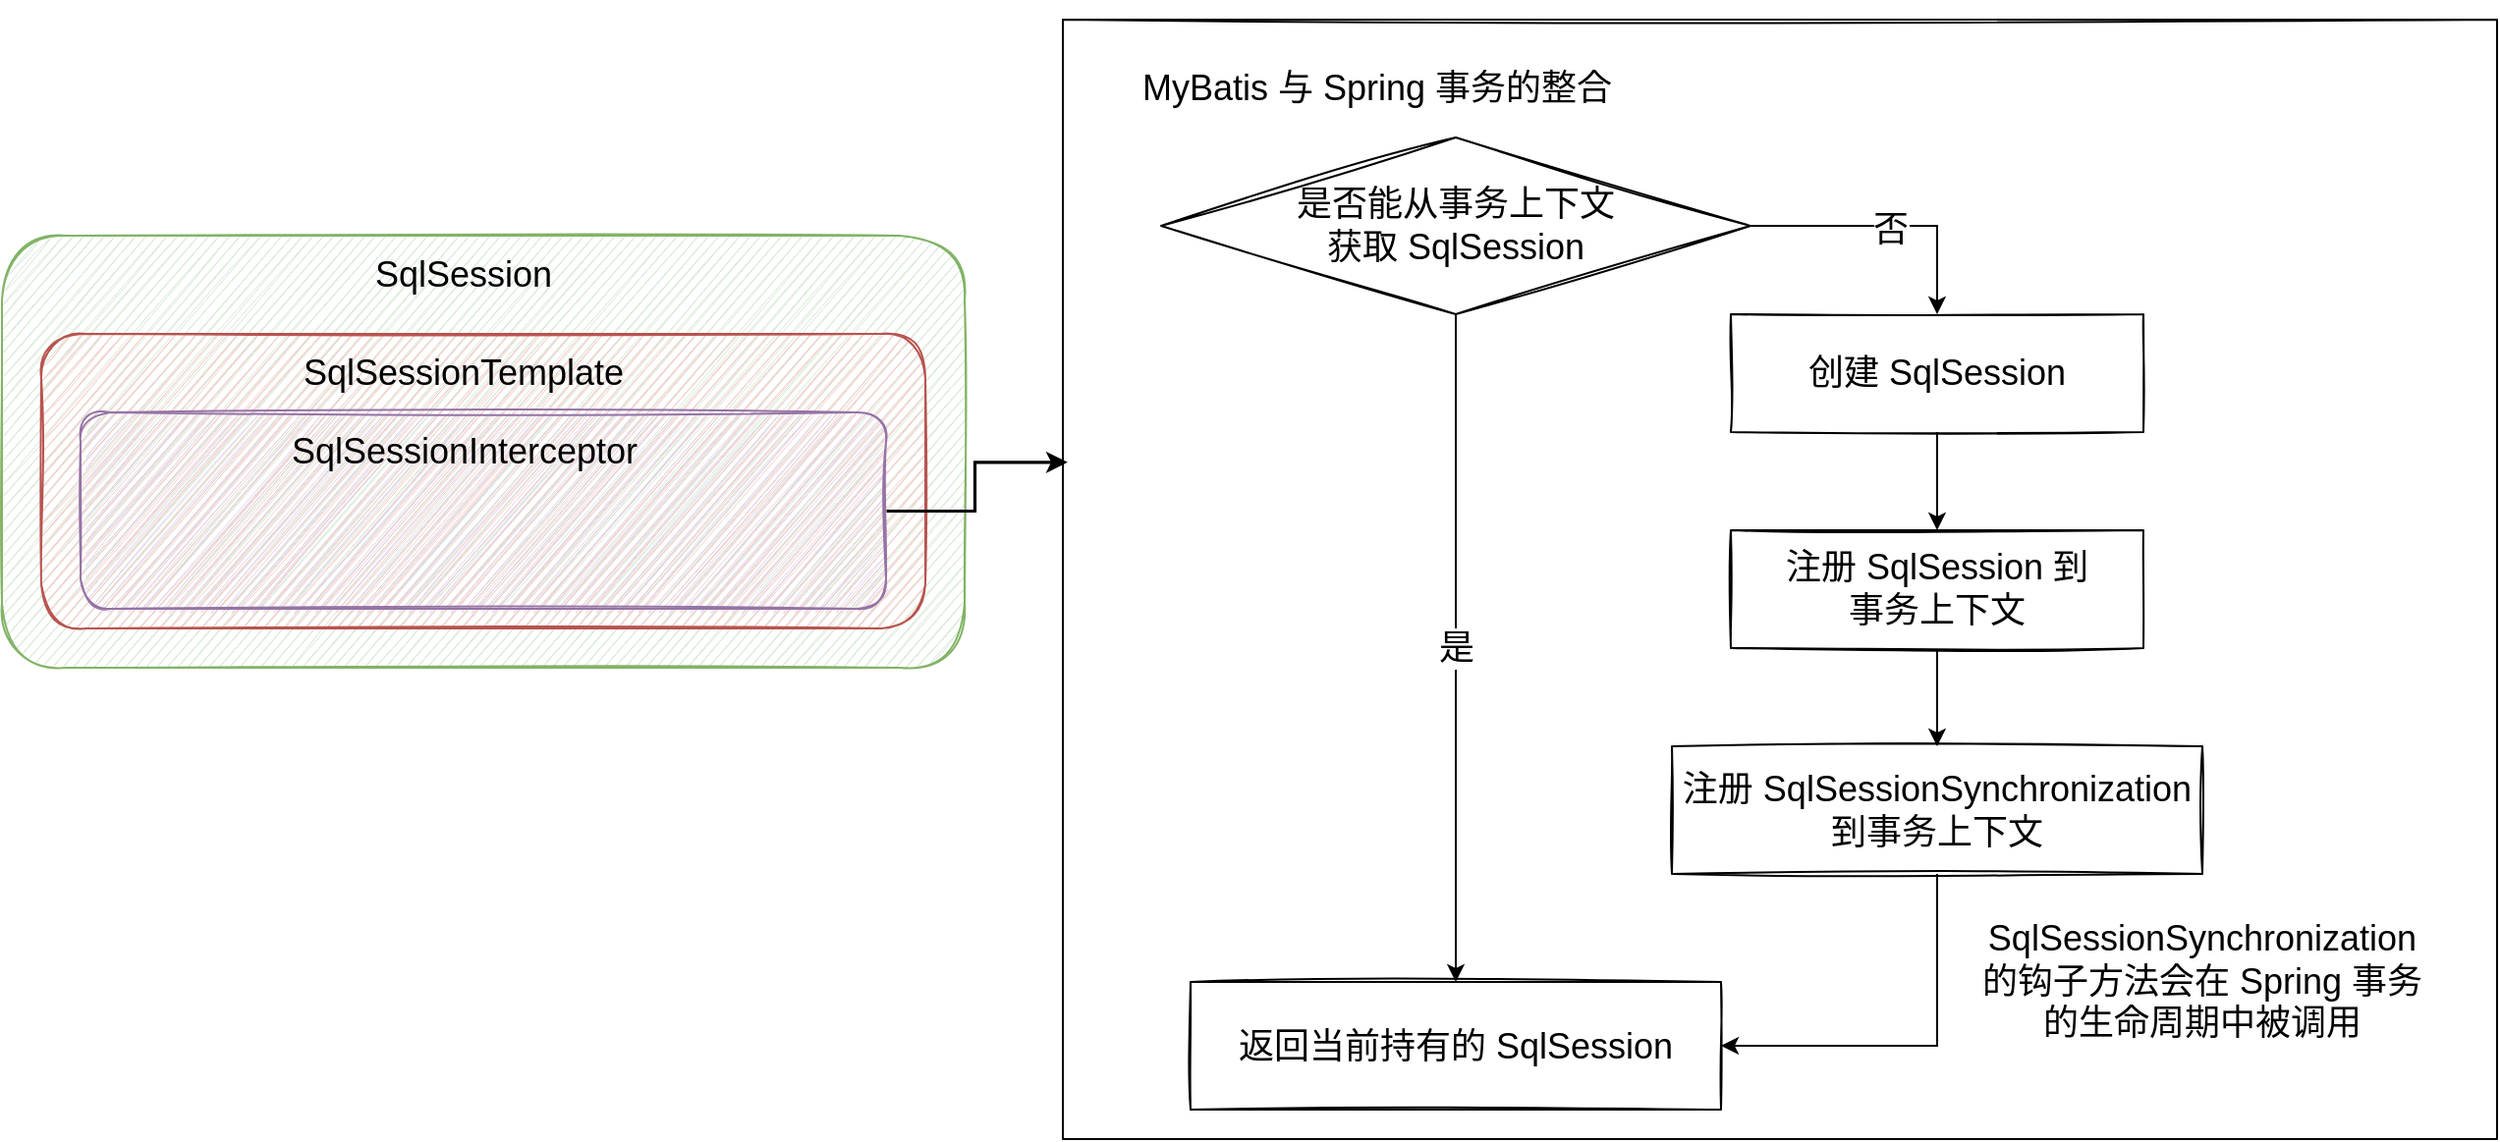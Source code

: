 <mxfile version="20.2.3" type="device"><diagram id="Hr0I6TSfskL5vVdGci4b" name="第 1 页"><mxGraphModel dx="1102" dy="698" grid="1" gridSize="10" guides="1" tooltips="1" connect="1" arrows="1" fold="1" page="1" pageScale="1" pageWidth="827" pageHeight="1169" math="0" shadow="0"><root><mxCell id="0"/><mxCell id="1" parent="0"/><mxCell id="ztfzf51PuVS20I2bFu7H-3" value="" style="rounded=1;whiteSpace=wrap;html=1;fontSize=18;fillColor=#d5e8d4;strokeColor=#82b366;sketch=1;" vertex="1" parent="1"><mxGeometry x="50" y="150" width="490" height="220" as="geometry"/></mxCell><mxCell id="ztfzf51PuVS20I2bFu7H-4" value="SqlSession" style="text;html=1;strokeColor=none;fillColor=none;align=center;verticalAlign=middle;whiteSpace=wrap;rounded=0;fontSize=18;" vertex="1" parent="1"><mxGeometry x="235" y="150" width="100" height="40" as="geometry"/></mxCell><mxCell id="ztfzf51PuVS20I2bFu7H-5" value="" style="rounded=1;whiteSpace=wrap;html=1;fontSize=18;fillColor=#f8cecc;strokeColor=#b85450;sketch=1;" vertex="1" parent="1"><mxGeometry x="70" y="200" width="450" height="150" as="geometry"/></mxCell><mxCell id="ztfzf51PuVS20I2bFu7H-6" value="SqlSessionTemplate" style="text;html=1;strokeColor=none;fillColor=none;align=center;verticalAlign=middle;whiteSpace=wrap;rounded=0;fontSize=18;" vertex="1" parent="1"><mxGeometry x="200" y="200" width="170" height="40" as="geometry"/></mxCell><mxCell id="ztfzf51PuVS20I2bFu7H-26" style="edgeStyle=orthogonalEdgeStyle;rounded=0;orthogonalLoop=1;jettySize=auto;html=1;exitX=1;exitY=0.5;exitDx=0;exitDy=0;entryX=0.003;entryY=0.395;entryDx=0;entryDy=0;entryPerimeter=0;fontSize=18;strokeWidth=1.6;" edge="1" parent="1" source="ztfzf51PuVS20I2bFu7H-7" target="ztfzf51PuVS20I2bFu7H-24"><mxGeometry relative="1" as="geometry"/></mxCell><mxCell id="ztfzf51PuVS20I2bFu7H-7" value="" style="rounded=1;whiteSpace=wrap;html=1;fontSize=18;fillColor=#e1d5e7;strokeColor=#9673a6;sketch=1;" vertex="1" parent="1"><mxGeometry x="90" y="240" width="410" height="100" as="geometry"/></mxCell><mxCell id="ztfzf51PuVS20I2bFu7H-8" value="SqlSessionInterceptor" style="text;html=1;strokeColor=none;fillColor=none;align=center;verticalAlign=middle;whiteSpace=wrap;rounded=0;fontSize=18;" vertex="1" parent="1"><mxGeometry x="183.75" y="240" width="202.5" height="40" as="geometry"/></mxCell><mxCell id="ztfzf51PuVS20I2bFu7H-15" style="edgeStyle=orthogonalEdgeStyle;rounded=0;orthogonalLoop=1;jettySize=auto;html=1;exitX=1;exitY=0.5;exitDx=0;exitDy=0;entryX=0.5;entryY=0;entryDx=0;entryDy=0;fontSize=18;" edge="1" parent="1" source="ztfzf51PuVS20I2bFu7H-10" target="ztfzf51PuVS20I2bFu7H-11"><mxGeometry relative="1" as="geometry"/></mxCell><mxCell id="ztfzf51PuVS20I2bFu7H-17" value="否" style="edgeLabel;html=1;align=center;verticalAlign=middle;resizable=0;points=[];fontSize=18;" vertex="1" connectable="0" parent="ztfzf51PuVS20I2bFu7H-15"><mxGeometry x="0.017" y="-2" relative="1" as="geometry"><mxPoint as="offset"/></mxGeometry></mxCell><mxCell id="ztfzf51PuVS20I2bFu7H-19" value="是" style="edgeStyle=orthogonalEdgeStyle;rounded=0;orthogonalLoop=1;jettySize=auto;html=1;exitX=0.5;exitY=1;exitDx=0;exitDy=0;fontSize=18;" edge="1" parent="1" source="ztfzf51PuVS20I2bFu7H-10" target="ztfzf51PuVS20I2bFu7H-18"><mxGeometry relative="1" as="geometry"/></mxCell><mxCell id="ztfzf51PuVS20I2bFu7H-10" value="是否能从事务上下文&lt;br&gt;获取 SqlSession" style="rhombus;whiteSpace=wrap;html=1;sketch=1;fontSize=18;" vertex="1" parent="1"><mxGeometry x="640" y="100" width="300" height="90" as="geometry"/></mxCell><mxCell id="ztfzf51PuVS20I2bFu7H-14" style="edgeStyle=orthogonalEdgeStyle;rounded=0;orthogonalLoop=1;jettySize=auto;html=1;exitX=0.5;exitY=1;exitDx=0;exitDy=0;entryX=0.5;entryY=0;entryDx=0;entryDy=0;fontSize=18;" edge="1" parent="1" source="ztfzf51PuVS20I2bFu7H-11" target="ztfzf51PuVS20I2bFu7H-12"><mxGeometry relative="1" as="geometry"/></mxCell><mxCell id="ztfzf51PuVS20I2bFu7H-11" value="创建 SqlSession" style="rounded=0;whiteSpace=wrap;html=1;sketch=1;fontSize=18;" vertex="1" parent="1"><mxGeometry x="930" y="190" width="210" height="60" as="geometry"/></mxCell><mxCell id="ztfzf51PuVS20I2bFu7H-16" style="edgeStyle=orthogonalEdgeStyle;rounded=0;orthogonalLoop=1;jettySize=auto;html=1;exitX=0.5;exitY=1;exitDx=0;exitDy=0;fontSize=18;entryX=0.5;entryY=0;entryDx=0;entryDy=0;" edge="1" parent="1" source="ztfzf51PuVS20I2bFu7H-12" target="ztfzf51PuVS20I2bFu7H-13"><mxGeometry relative="1" as="geometry"><mxPoint x="1035" y="410" as="targetPoint"/></mxGeometry></mxCell><mxCell id="ztfzf51PuVS20I2bFu7H-12" value="注册 SqlSession 到&lt;br&gt;事务上下文" style="rounded=0;whiteSpace=wrap;html=1;sketch=1;fontSize=18;" vertex="1" parent="1"><mxGeometry x="930" y="300" width="210" height="60" as="geometry"/></mxCell><mxCell id="ztfzf51PuVS20I2bFu7H-22" style="edgeStyle=orthogonalEdgeStyle;rounded=0;orthogonalLoop=1;jettySize=auto;html=1;exitX=0.5;exitY=1;exitDx=0;exitDy=0;entryX=1;entryY=0.5;entryDx=0;entryDy=0;fontSize=18;" edge="1" parent="1" source="ztfzf51PuVS20I2bFu7H-13" target="ztfzf51PuVS20I2bFu7H-18"><mxGeometry relative="1" as="geometry"/></mxCell><mxCell id="ztfzf51PuVS20I2bFu7H-13" value="注册 SqlSessionSynchronization &lt;br&gt;到事务上下文" style="rounded=0;whiteSpace=wrap;html=1;sketch=1;fontSize=18;" vertex="1" parent="1"><mxGeometry x="900" y="410" width="270" height="65" as="geometry"/></mxCell><mxCell id="ztfzf51PuVS20I2bFu7H-18" value="返回当前持有的 SqlSession" style="rounded=0;whiteSpace=wrap;html=1;sketch=1;fontSize=18;" vertex="1" parent="1"><mxGeometry x="655" y="530" width="270" height="65" as="geometry"/></mxCell><mxCell id="ztfzf51PuVS20I2bFu7H-23" value="SqlSessionSynchronization&lt;br&gt;的钩子方法会在 Spring 事务的生命周期中被调用" style="text;html=1;strokeColor=none;fillColor=none;align=center;verticalAlign=middle;whiteSpace=wrap;rounded=0;sketch=1;fontSize=18;" vertex="1" parent="1"><mxGeometry x="1050" y="490" width="240" height="80" as="geometry"/></mxCell><mxCell id="ztfzf51PuVS20I2bFu7H-24" value="&lt;h1&gt;&lt;br&gt;&lt;/h1&gt;" style="text;html=1;strokeColor=default;fillColor=none;spacing=5;spacingTop=-20;whiteSpace=wrap;overflow=hidden;rounded=0;sketch=1;fontSize=18;" vertex="1" parent="1"><mxGeometry x="590" y="40" width="730" height="570" as="geometry"/></mxCell><mxCell id="ztfzf51PuVS20I2bFu7H-25" value="MyBatis 与 Spring 事务的整合" style="text;html=1;strokeColor=none;fillColor=none;align=center;verticalAlign=middle;whiteSpace=wrap;rounded=0;sketch=1;fontSize=18;" vertex="1" parent="1"><mxGeometry x="620" y="60" width="260" height="30" as="geometry"/></mxCell></root></mxGraphModel></diagram></mxfile>